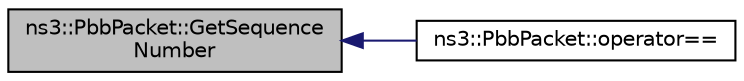 digraph "ns3::PbbPacket::GetSequenceNumber"
{
  edge [fontname="Helvetica",fontsize="10",labelfontname="Helvetica",labelfontsize="10"];
  node [fontname="Helvetica",fontsize="10",shape=record];
  rankdir="LR";
  Node1 [label="ns3::PbbPacket::GetSequence\lNumber",height=0.2,width=0.4,color="black", fillcolor="grey75", style="filled", fontcolor="black"];
  Node1 -> Node2 [dir="back",color="midnightblue",fontsize="10",style="solid"];
  Node2 [label="ns3::PbbPacket::operator==",height=0.2,width=0.4,color="black", fillcolor="white", style="filled",URL="$d7/d31/classns3_1_1PbbPacket.html#ac1dd3ea429e508347e2b7624ed03387d",tooltip="Equality operator for PbbPacket. "];
}
